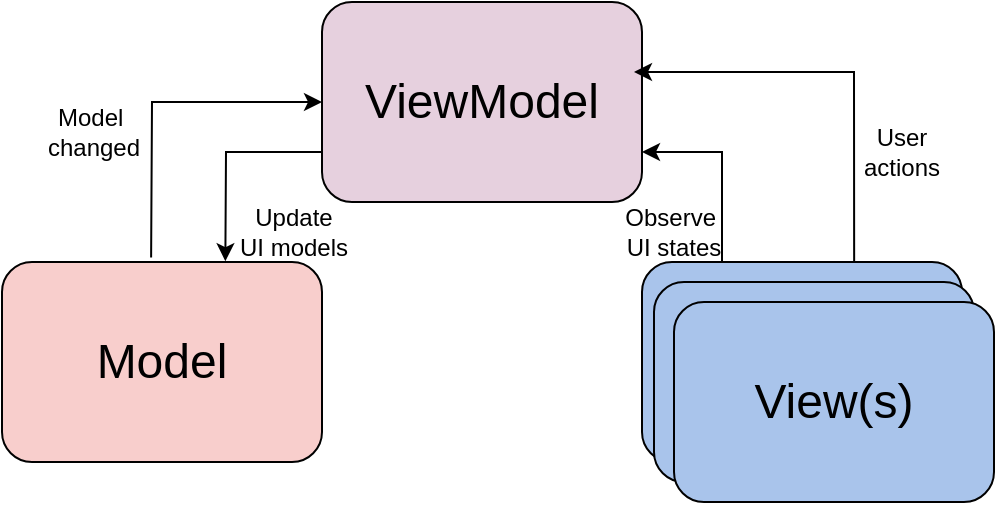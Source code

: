 <mxfile version="26.3.0">
  <diagram name="Page-1" id="p49aR5_WKQf7PgUUS_PH">
    <mxGraphModel dx="1018" dy="456" grid="1" gridSize="10" guides="1" tooltips="1" connect="1" arrows="1" fold="1" page="1" pageScale="1" pageWidth="827" pageHeight="1169" math="0" shadow="0">
      <root>
        <mxCell id="0" />
        <mxCell id="1" parent="0" />
        <mxCell id="WzRv7__0m2Y2yuDVGoGn-1" value="&lt;font style=&quot;font-size: 24px;&quot;&gt;ViewModel&lt;/font&gt;" style="rounded=1;whiteSpace=wrap;html=1;fillColor=#E6D0DE;" vertex="1" parent="1">
          <mxGeometry x="334" y="80" width="160" height="100" as="geometry" />
        </mxCell>
        <mxCell id="WzRv7__0m2Y2yuDVGoGn-3" value="&lt;font style=&quot;font-size: 24px;&quot;&gt;Model&lt;/font&gt;" style="rounded=1;whiteSpace=wrap;html=1;fillColor=#F8CECC;" vertex="1" parent="1">
          <mxGeometry x="174" y="210" width="160" height="100" as="geometry" />
        </mxCell>
        <mxCell id="WzRv7__0m2Y2yuDVGoGn-4" value="" style="rounded=1;whiteSpace=wrap;html=1;fillColor=#A9C4EB;" vertex="1" parent="1">
          <mxGeometry x="494" y="210" width="160" height="100" as="geometry" />
        </mxCell>
        <mxCell id="WzRv7__0m2Y2yuDVGoGn-5" value="" style="rounded=1;whiteSpace=wrap;html=1;fillColor=#A9C4EB;" vertex="1" parent="1">
          <mxGeometry x="500" y="220" width="160" height="100" as="geometry" />
        </mxCell>
        <mxCell id="WzRv7__0m2Y2yuDVGoGn-6" value="&lt;span style=&quot;font-size: 24px;&quot;&gt;View(s)&lt;/span&gt;" style="rounded=1;whiteSpace=wrap;html=1;fillColor=#A9C4EB;" vertex="1" parent="1">
          <mxGeometry x="510" y="230" width="160" height="100" as="geometry" />
        </mxCell>
        <mxCell id="WzRv7__0m2Y2yuDVGoGn-7" value="" style="endArrow=classic;html=1;rounded=0;exitX=0.466;exitY=-0.023;exitDx=0;exitDy=0;exitPerimeter=0;entryX=0;entryY=0.5;entryDx=0;entryDy=0;" edge="1" parent="1" source="WzRv7__0m2Y2yuDVGoGn-3" target="WzRv7__0m2Y2yuDVGoGn-1">
          <mxGeometry width="50" height="50" relative="1" as="geometry">
            <mxPoint x="560" y="230" as="sourcePoint" />
            <mxPoint x="610" y="180" as="targetPoint" />
            <Array as="points">
              <mxPoint x="249" y="130" />
            </Array>
          </mxGeometry>
        </mxCell>
        <mxCell id="WzRv7__0m2Y2yuDVGoGn-8" value="" style="endArrow=classic;html=1;rounded=0;exitX=0;exitY=0.75;exitDx=0;exitDy=0;entryX=0.698;entryY=-0.004;entryDx=0;entryDy=0;entryPerimeter=0;" edge="1" parent="1" source="WzRv7__0m2Y2yuDVGoGn-1" target="WzRv7__0m2Y2yuDVGoGn-3">
          <mxGeometry width="50" height="50" relative="1" as="geometry">
            <mxPoint x="560" y="230" as="sourcePoint" />
            <mxPoint x="610" y="180" as="targetPoint" />
            <Array as="points">
              <mxPoint x="286" y="155" />
            </Array>
          </mxGeometry>
        </mxCell>
        <mxCell id="WzRv7__0m2Y2yuDVGoGn-9" value="" style="endArrow=classic;html=1;rounded=0;exitX=0.663;exitY=0;exitDx=0;exitDy=0;exitPerimeter=0;" edge="1" parent="1" source="WzRv7__0m2Y2yuDVGoGn-4">
          <mxGeometry width="50" height="50" relative="1" as="geometry">
            <mxPoint x="560" y="230" as="sourcePoint" />
            <mxPoint x="490" y="115" as="targetPoint" />
            <Array as="points">
              <mxPoint x="600" y="115" />
            </Array>
          </mxGeometry>
        </mxCell>
        <mxCell id="WzRv7__0m2Y2yuDVGoGn-10" value="" style="endArrow=classic;html=1;rounded=0;entryX=1;entryY=0.75;entryDx=0;entryDy=0;exitX=0.25;exitY=0;exitDx=0;exitDy=0;" edge="1" parent="1" source="WzRv7__0m2Y2yuDVGoGn-4" target="WzRv7__0m2Y2yuDVGoGn-1">
          <mxGeometry width="50" height="50" relative="1" as="geometry">
            <mxPoint x="560" y="230" as="sourcePoint" />
            <mxPoint x="610" y="180" as="targetPoint" />
            <Array as="points">
              <mxPoint x="534" y="155" />
            </Array>
          </mxGeometry>
        </mxCell>
        <mxCell id="WzRv7__0m2Y2yuDVGoGn-11" value="User&lt;div&gt;actions&lt;/div&gt;" style="text;html=1;align=center;verticalAlign=middle;whiteSpace=wrap;rounded=0;" vertex="1" parent="1">
          <mxGeometry x="594" y="140" width="60" height="30" as="geometry" />
        </mxCell>
        <mxCell id="WzRv7__0m2Y2yuDVGoGn-12" value="Observe&amp;nbsp;&lt;div&gt;UI states&lt;/div&gt;" style="text;html=1;align=center;verticalAlign=middle;whiteSpace=wrap;rounded=0;" vertex="1" parent="1">
          <mxGeometry x="480" y="180" width="60" height="30" as="geometry" />
        </mxCell>
        <mxCell id="WzRv7__0m2Y2yuDVGoGn-13" value="Update&lt;div&gt;UI models&lt;/div&gt;" style="text;html=1;align=center;verticalAlign=middle;whiteSpace=wrap;rounded=0;" vertex="1" parent="1">
          <mxGeometry x="290" y="180" width="60" height="30" as="geometry" />
        </mxCell>
        <mxCell id="WzRv7__0m2Y2yuDVGoGn-14" value="Model&amp;nbsp;&lt;div&gt;changed&lt;/div&gt;" style="text;html=1;align=center;verticalAlign=middle;whiteSpace=wrap;rounded=0;" vertex="1" parent="1">
          <mxGeometry x="190" y="130" width="60" height="30" as="geometry" />
        </mxCell>
      </root>
    </mxGraphModel>
  </diagram>
</mxfile>
